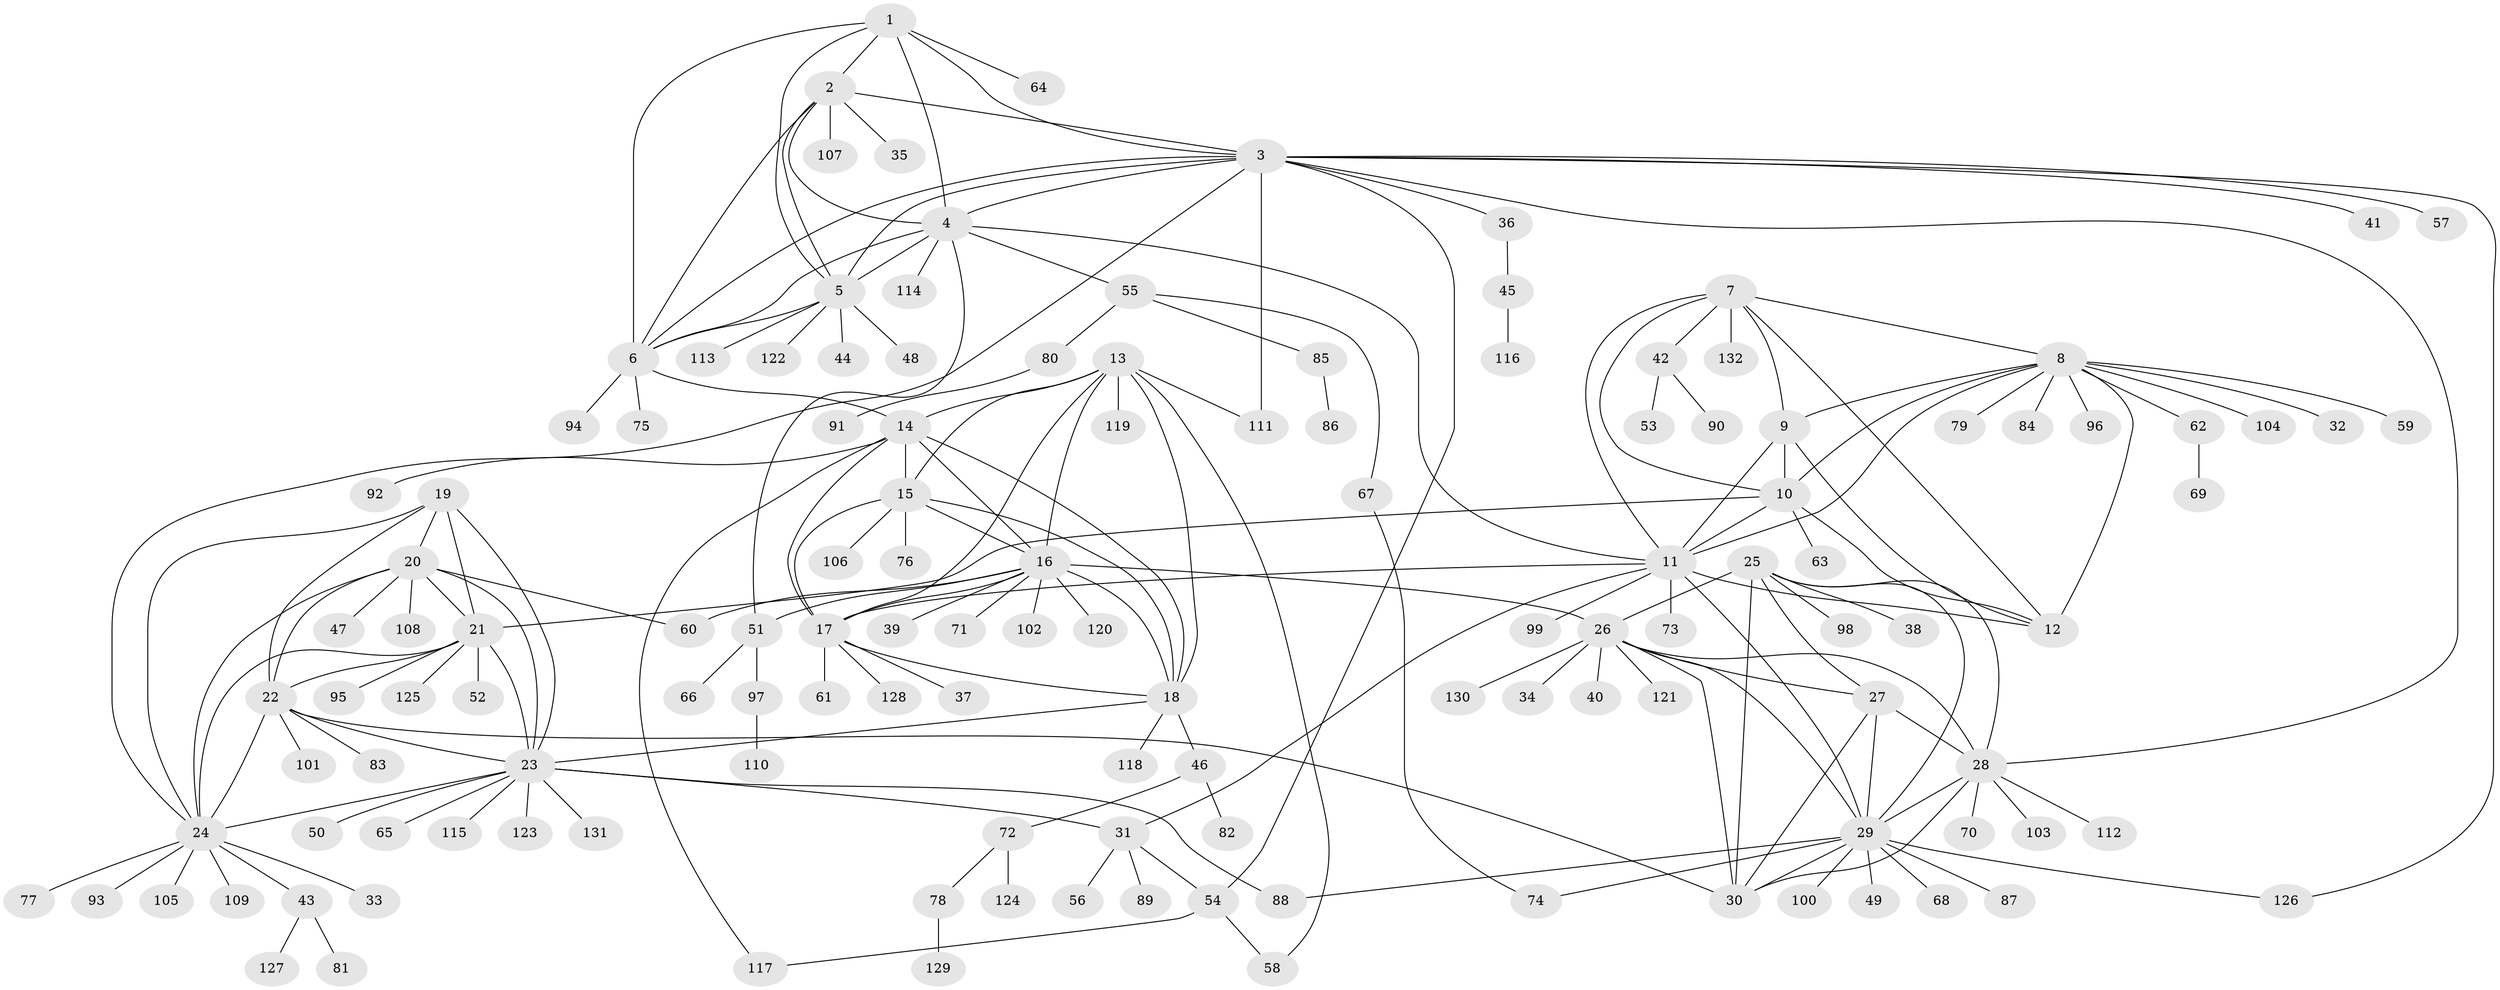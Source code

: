 // coarse degree distribution, {9: 0.03225806451612903, 6: 0.03225806451612903, 11: 0.03225806451612903, 1: 0.6021505376344086, 7: 0.053763440860215055, 2: 0.11827956989247312, 4: 0.03225806451612903, 10: 0.021505376344086023, 5: 0.03225806451612903, 8: 0.021505376344086023, 3: 0.021505376344086023}
// Generated by graph-tools (version 1.1) at 2025/37/03/04/25 23:37:36]
// undirected, 132 vertices, 197 edges
graph export_dot {
  node [color=gray90,style=filled];
  1;
  2;
  3;
  4;
  5;
  6;
  7;
  8;
  9;
  10;
  11;
  12;
  13;
  14;
  15;
  16;
  17;
  18;
  19;
  20;
  21;
  22;
  23;
  24;
  25;
  26;
  27;
  28;
  29;
  30;
  31;
  32;
  33;
  34;
  35;
  36;
  37;
  38;
  39;
  40;
  41;
  42;
  43;
  44;
  45;
  46;
  47;
  48;
  49;
  50;
  51;
  52;
  53;
  54;
  55;
  56;
  57;
  58;
  59;
  60;
  61;
  62;
  63;
  64;
  65;
  66;
  67;
  68;
  69;
  70;
  71;
  72;
  73;
  74;
  75;
  76;
  77;
  78;
  79;
  80;
  81;
  82;
  83;
  84;
  85;
  86;
  87;
  88;
  89;
  90;
  91;
  92;
  93;
  94;
  95;
  96;
  97;
  98;
  99;
  100;
  101;
  102;
  103;
  104;
  105;
  106;
  107;
  108;
  109;
  110;
  111;
  112;
  113;
  114;
  115;
  116;
  117;
  118;
  119;
  120;
  121;
  122;
  123;
  124;
  125;
  126;
  127;
  128;
  129;
  130;
  131;
  132;
  1 -- 2;
  1 -- 3;
  1 -- 4;
  1 -- 5;
  1 -- 6;
  1 -- 64;
  2 -- 3;
  2 -- 4;
  2 -- 5;
  2 -- 6;
  2 -- 35;
  2 -- 107;
  3 -- 4;
  3 -- 5;
  3 -- 6;
  3 -- 24;
  3 -- 28;
  3 -- 36;
  3 -- 41;
  3 -- 54;
  3 -- 57;
  3 -- 111;
  3 -- 126;
  4 -- 5;
  4 -- 6;
  4 -- 11;
  4 -- 51;
  4 -- 55;
  4 -- 114;
  5 -- 6;
  5 -- 44;
  5 -- 48;
  5 -- 113;
  5 -- 122;
  6 -- 14;
  6 -- 75;
  6 -- 94;
  7 -- 8;
  7 -- 9;
  7 -- 10;
  7 -- 11;
  7 -- 12;
  7 -- 42;
  7 -- 132;
  8 -- 9;
  8 -- 10;
  8 -- 11;
  8 -- 12;
  8 -- 32;
  8 -- 59;
  8 -- 62;
  8 -- 79;
  8 -- 84;
  8 -- 96;
  8 -- 104;
  9 -- 10;
  9 -- 11;
  9 -- 12;
  10 -- 11;
  10 -- 12;
  10 -- 21;
  10 -- 63;
  11 -- 12;
  11 -- 17;
  11 -- 29;
  11 -- 31;
  11 -- 73;
  11 -- 99;
  13 -- 14;
  13 -- 15;
  13 -- 16;
  13 -- 17;
  13 -- 18;
  13 -- 58;
  13 -- 111;
  13 -- 119;
  14 -- 15;
  14 -- 16;
  14 -- 17;
  14 -- 18;
  14 -- 92;
  14 -- 117;
  15 -- 16;
  15 -- 17;
  15 -- 18;
  15 -- 76;
  15 -- 106;
  16 -- 17;
  16 -- 18;
  16 -- 26;
  16 -- 39;
  16 -- 51;
  16 -- 60;
  16 -- 71;
  16 -- 102;
  16 -- 120;
  17 -- 18;
  17 -- 37;
  17 -- 61;
  17 -- 128;
  18 -- 23;
  18 -- 46;
  18 -- 118;
  19 -- 20;
  19 -- 21;
  19 -- 22;
  19 -- 23;
  19 -- 24;
  20 -- 21;
  20 -- 22;
  20 -- 23;
  20 -- 24;
  20 -- 47;
  20 -- 60;
  20 -- 108;
  21 -- 22;
  21 -- 23;
  21 -- 24;
  21 -- 52;
  21 -- 95;
  21 -- 125;
  22 -- 23;
  22 -- 24;
  22 -- 30;
  22 -- 83;
  22 -- 101;
  23 -- 24;
  23 -- 31;
  23 -- 50;
  23 -- 65;
  23 -- 88;
  23 -- 115;
  23 -- 123;
  23 -- 131;
  24 -- 33;
  24 -- 43;
  24 -- 77;
  24 -- 93;
  24 -- 105;
  24 -- 109;
  25 -- 26;
  25 -- 27;
  25 -- 28;
  25 -- 29;
  25 -- 30;
  25 -- 38;
  25 -- 98;
  26 -- 27;
  26 -- 28;
  26 -- 29;
  26 -- 30;
  26 -- 34;
  26 -- 40;
  26 -- 121;
  26 -- 130;
  27 -- 28;
  27 -- 29;
  27 -- 30;
  28 -- 29;
  28 -- 30;
  28 -- 70;
  28 -- 103;
  28 -- 112;
  29 -- 30;
  29 -- 49;
  29 -- 68;
  29 -- 74;
  29 -- 87;
  29 -- 88;
  29 -- 100;
  29 -- 126;
  31 -- 54;
  31 -- 56;
  31 -- 89;
  36 -- 45;
  42 -- 53;
  42 -- 90;
  43 -- 81;
  43 -- 127;
  45 -- 116;
  46 -- 72;
  46 -- 82;
  51 -- 66;
  51 -- 97;
  54 -- 58;
  54 -- 117;
  55 -- 67;
  55 -- 80;
  55 -- 85;
  62 -- 69;
  67 -- 74;
  72 -- 78;
  72 -- 124;
  78 -- 129;
  80 -- 91;
  85 -- 86;
  97 -- 110;
}
